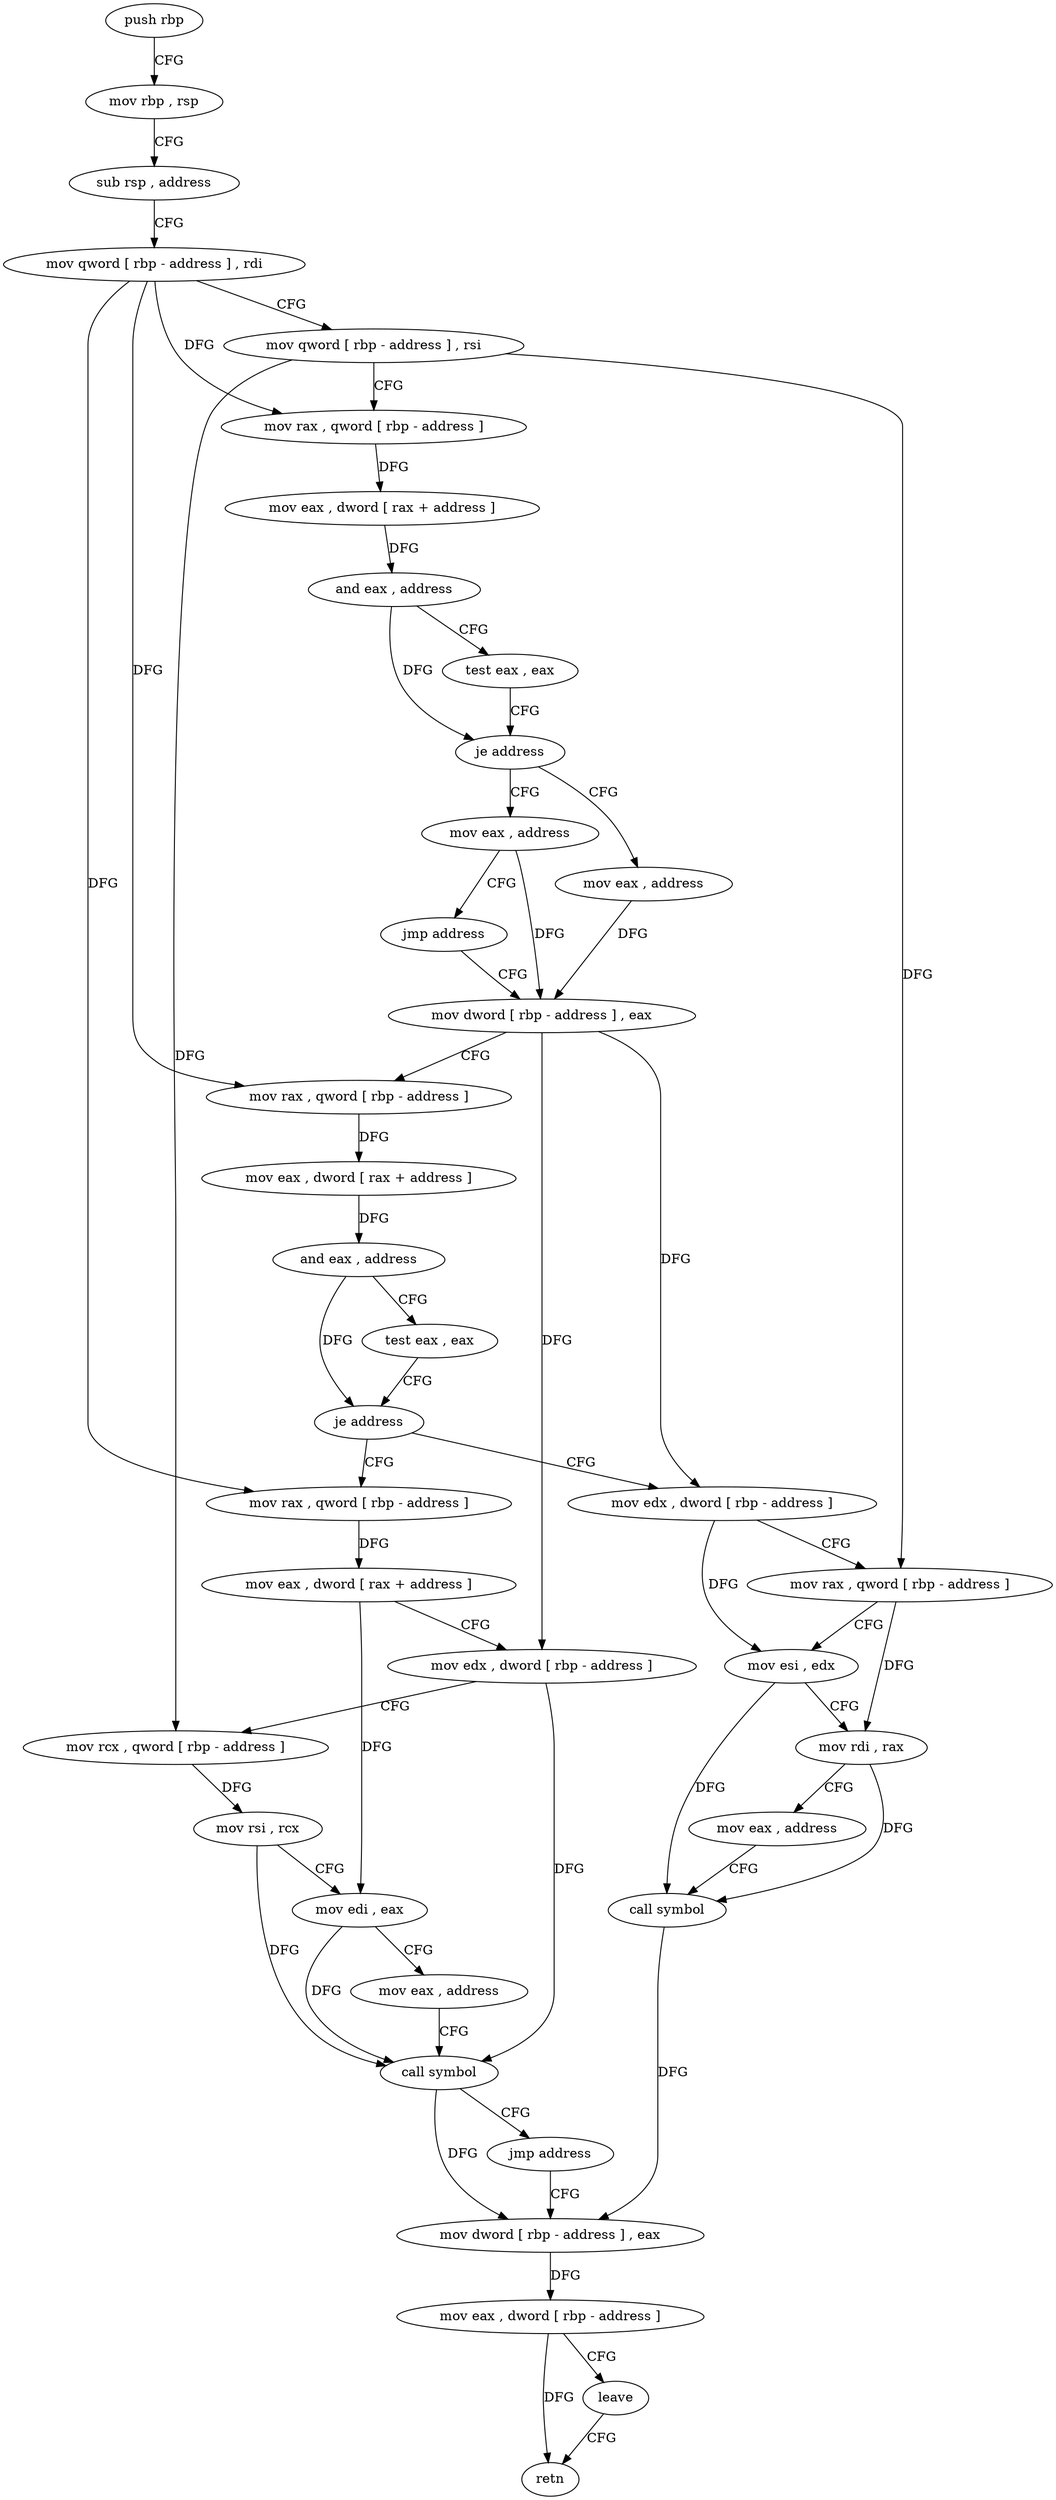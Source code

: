 digraph "func" {
"4294216" [label = "push rbp" ]
"4294217" [label = "mov rbp , rsp" ]
"4294220" [label = "sub rsp , address" ]
"4294224" [label = "mov qword [ rbp - address ] , rdi" ]
"4294228" [label = "mov qword [ rbp - address ] , rsi" ]
"4294232" [label = "mov rax , qword [ rbp - address ]" ]
"4294236" [label = "mov eax , dword [ rax + address ]" ]
"4294239" [label = "and eax , address" ]
"4294242" [label = "test eax , eax" ]
"4294244" [label = "je address" ]
"4294253" [label = "mov eax , address" ]
"4294246" [label = "mov eax , address" ]
"4294258" [label = "mov dword [ rbp - address ] , eax" ]
"4294251" [label = "jmp address" ]
"4294308" [label = "mov edx , dword [ rbp - address ]" ]
"4294311" [label = "mov rax , qword [ rbp - address ]" ]
"4294315" [label = "mov esi , edx" ]
"4294317" [label = "mov rdi , rax" ]
"4294320" [label = "mov eax , address" ]
"4294325" [label = "call symbol" ]
"4294330" [label = "mov dword [ rbp - address ] , eax" ]
"4294277" [label = "mov rax , qword [ rbp - address ]" ]
"4294281" [label = "mov eax , dword [ rax + address ]" ]
"4294284" [label = "mov edx , dword [ rbp - address ]" ]
"4294287" [label = "mov rcx , qword [ rbp - address ]" ]
"4294291" [label = "mov rsi , rcx" ]
"4294294" [label = "mov edi , eax" ]
"4294296" [label = "mov eax , address" ]
"4294301" [label = "call symbol" ]
"4294306" [label = "jmp address" ]
"4294261" [label = "mov rax , qword [ rbp - address ]" ]
"4294265" [label = "mov eax , dword [ rax + address ]" ]
"4294268" [label = "and eax , address" ]
"4294273" [label = "test eax , eax" ]
"4294275" [label = "je address" ]
"4294333" [label = "mov eax , dword [ rbp - address ]" ]
"4294336" [label = "leave" ]
"4294337" [label = "retn" ]
"4294216" -> "4294217" [ label = "CFG" ]
"4294217" -> "4294220" [ label = "CFG" ]
"4294220" -> "4294224" [ label = "CFG" ]
"4294224" -> "4294228" [ label = "CFG" ]
"4294224" -> "4294232" [ label = "DFG" ]
"4294224" -> "4294261" [ label = "DFG" ]
"4294224" -> "4294277" [ label = "DFG" ]
"4294228" -> "4294232" [ label = "CFG" ]
"4294228" -> "4294311" [ label = "DFG" ]
"4294228" -> "4294287" [ label = "DFG" ]
"4294232" -> "4294236" [ label = "DFG" ]
"4294236" -> "4294239" [ label = "DFG" ]
"4294239" -> "4294242" [ label = "CFG" ]
"4294239" -> "4294244" [ label = "DFG" ]
"4294242" -> "4294244" [ label = "CFG" ]
"4294244" -> "4294253" [ label = "CFG" ]
"4294244" -> "4294246" [ label = "CFG" ]
"4294253" -> "4294258" [ label = "DFG" ]
"4294246" -> "4294251" [ label = "CFG" ]
"4294246" -> "4294258" [ label = "DFG" ]
"4294258" -> "4294261" [ label = "CFG" ]
"4294258" -> "4294308" [ label = "DFG" ]
"4294258" -> "4294284" [ label = "DFG" ]
"4294251" -> "4294258" [ label = "CFG" ]
"4294308" -> "4294311" [ label = "CFG" ]
"4294308" -> "4294315" [ label = "DFG" ]
"4294311" -> "4294315" [ label = "CFG" ]
"4294311" -> "4294317" [ label = "DFG" ]
"4294315" -> "4294317" [ label = "CFG" ]
"4294315" -> "4294325" [ label = "DFG" ]
"4294317" -> "4294320" [ label = "CFG" ]
"4294317" -> "4294325" [ label = "DFG" ]
"4294320" -> "4294325" [ label = "CFG" ]
"4294325" -> "4294330" [ label = "DFG" ]
"4294330" -> "4294333" [ label = "DFG" ]
"4294277" -> "4294281" [ label = "DFG" ]
"4294281" -> "4294284" [ label = "CFG" ]
"4294281" -> "4294294" [ label = "DFG" ]
"4294284" -> "4294287" [ label = "CFG" ]
"4294284" -> "4294301" [ label = "DFG" ]
"4294287" -> "4294291" [ label = "DFG" ]
"4294291" -> "4294294" [ label = "CFG" ]
"4294291" -> "4294301" [ label = "DFG" ]
"4294294" -> "4294296" [ label = "CFG" ]
"4294294" -> "4294301" [ label = "DFG" ]
"4294296" -> "4294301" [ label = "CFG" ]
"4294301" -> "4294306" [ label = "CFG" ]
"4294301" -> "4294330" [ label = "DFG" ]
"4294306" -> "4294330" [ label = "CFG" ]
"4294261" -> "4294265" [ label = "DFG" ]
"4294265" -> "4294268" [ label = "DFG" ]
"4294268" -> "4294273" [ label = "CFG" ]
"4294268" -> "4294275" [ label = "DFG" ]
"4294273" -> "4294275" [ label = "CFG" ]
"4294275" -> "4294308" [ label = "CFG" ]
"4294275" -> "4294277" [ label = "CFG" ]
"4294333" -> "4294336" [ label = "CFG" ]
"4294333" -> "4294337" [ label = "DFG" ]
"4294336" -> "4294337" [ label = "CFG" ]
}
